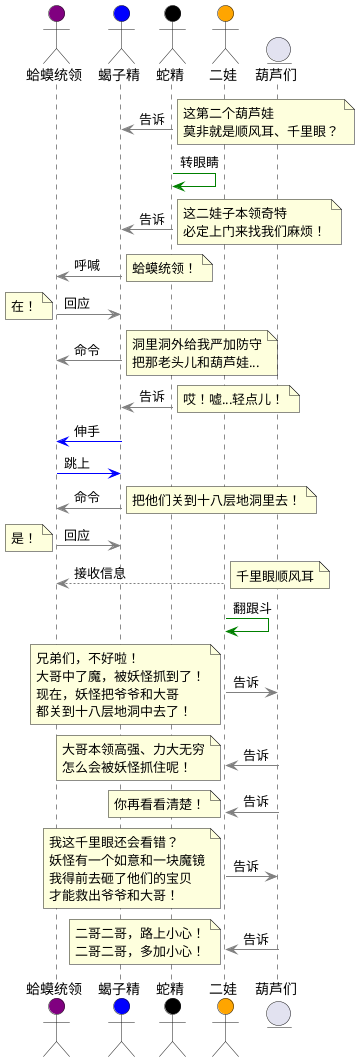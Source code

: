 '  https://www.bilibili.com/video/BV1zQ4y1d7dQ?p=4 
'  2:23 ~ 3:20

@startuml

actor       蛤蟆统领  as frog   #Purple
actor       蝎子精    as scorpion   #Blue
actor       蛇精    as snake  #Black
actor       二娃    as secondBoy    #Orange
entity      葫芦们  as otherGuard

snake -[#Grey]> scorpion : 告诉
note right
    这第二个葫芦娃
    莫非就是顺风耳、千里眼？
end note

snake -[#Green]> snake : 转眼睛

snake -[#Grey]> scorpion : 告诉
note right
    这二娃子本领奇特
    必定上门来找我们麻烦！
end note

scorpion -[#Grey]> frog : 呼喊
note right: 蛤蟆统领！

frog -[#Grey]> scorpion : 回应
note left: 在！

scorpion -[#Grey]> frog : 命令
note right
    洞里洞外给我严加防守
    把那老头儿和葫芦娃...
end note

snake -[#Grey]> scorpion : 告诉
note right: 哎！嘘...轻点儿！

scorpion -[#Blue]> frog : 伸手

frog -[#Blue]> scorpion : 跳上

scorpion -[#Grey]> frog : 命令
note right: 把他们关到十八层地洞里去！

frog -[#Grey]> scorpion : 回应
note left: 是！

secondBoy -[#Grey]-> frog  : 接收信息
note right: 千里眼顺风耳

secondBoy -[#Green]> secondBoy : 翻跟斗

secondBoy -[#Grey]> otherGuard : 告诉
note left
    兄弟们，不好啦！
    大哥中了魔，被妖怪抓到了！
    现在，妖怪把爷爷和大哥
    都关到十八层地洞中去了！
end note

otherGuard -[#Grey]> secondBoy : 告诉
note left
    大哥本领高强、力大无穷
    怎么会被妖怪抓住呢！
end note

otherGuard -[#Grey]> secondBoy : 告诉
note left
    你再看看清楚！
end note

secondBoy -[#Grey]> otherGuard : 告诉
note left
    我这千里眼还会看错？
    妖怪有一个如意和一块魔镜
    我得前去砸了他们的宝贝
    才能救出爷爷和大哥！
end note

otherGuard -[#Grey]> secondBoy : 告诉
note left
    二哥二哥，路上小心！
    二哥二哥，多加小心！
end note

@enduml
